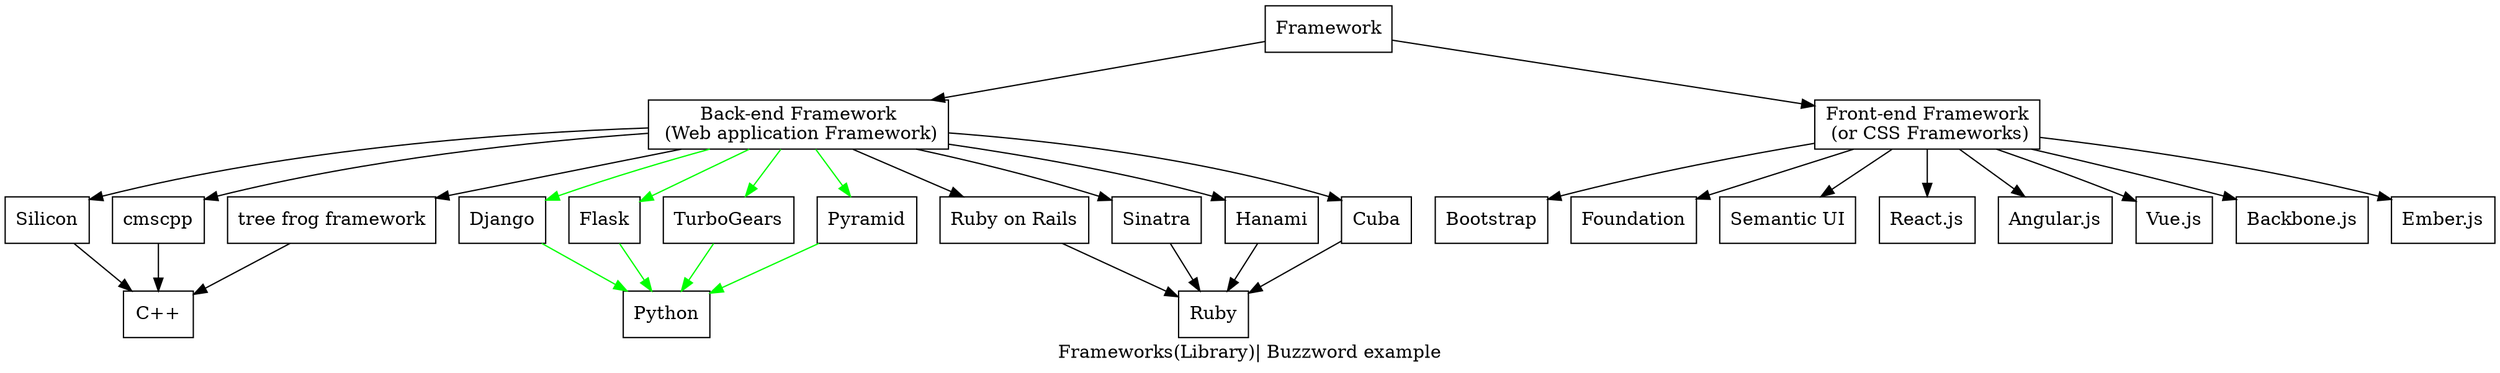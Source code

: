 digraph {
label = "Frameworks(Library)| Buzzword example";
node [shape = record];

S [label = "Framework"];
S0[label = "Back-end Framework\n (Web application Framework)"];
S1[label = "Front-end Framework\n (or CSS Frameworks) "];

y1 [label = "Silicon"];
y2[label = "cmscpp"];
y3 [label = "tree frog framework"]
Y [label = "C++"];

a1 [label = "Django"];
a2 [label = "Flask"];
a3 [label = "TurboGears"];
a4 [label = "Pyramid"];
A [label = "Python"];

b1 [label = "Ruby on Rails"];
b2 [label = "Sinatra"];
b3 [label = "Hanami"];
b4 [label = "Cuba"];
B [label = "Ruby"];

c1 [label = "Bootstrap"];
c2 [label = "Foundation"];
c3 [label = "Semantic UI"];

d1 [label = "React.js"];
d2 [label = "Angular.js"];
d3 [label = "Vue.js"];
d4 [label = "Backbone.js"];
d5 [label = "Ember.js"];

S->{S0;S1};
S0->{a1;a2;a3;a4}->A[color="green"];
S0->{b1;b2;b3;b4}->B;
S0->{y1;y2;y3}->Y;
S1->{d1;d2;d3;d4;d5};
S1->{c1;c2;c3};
}
